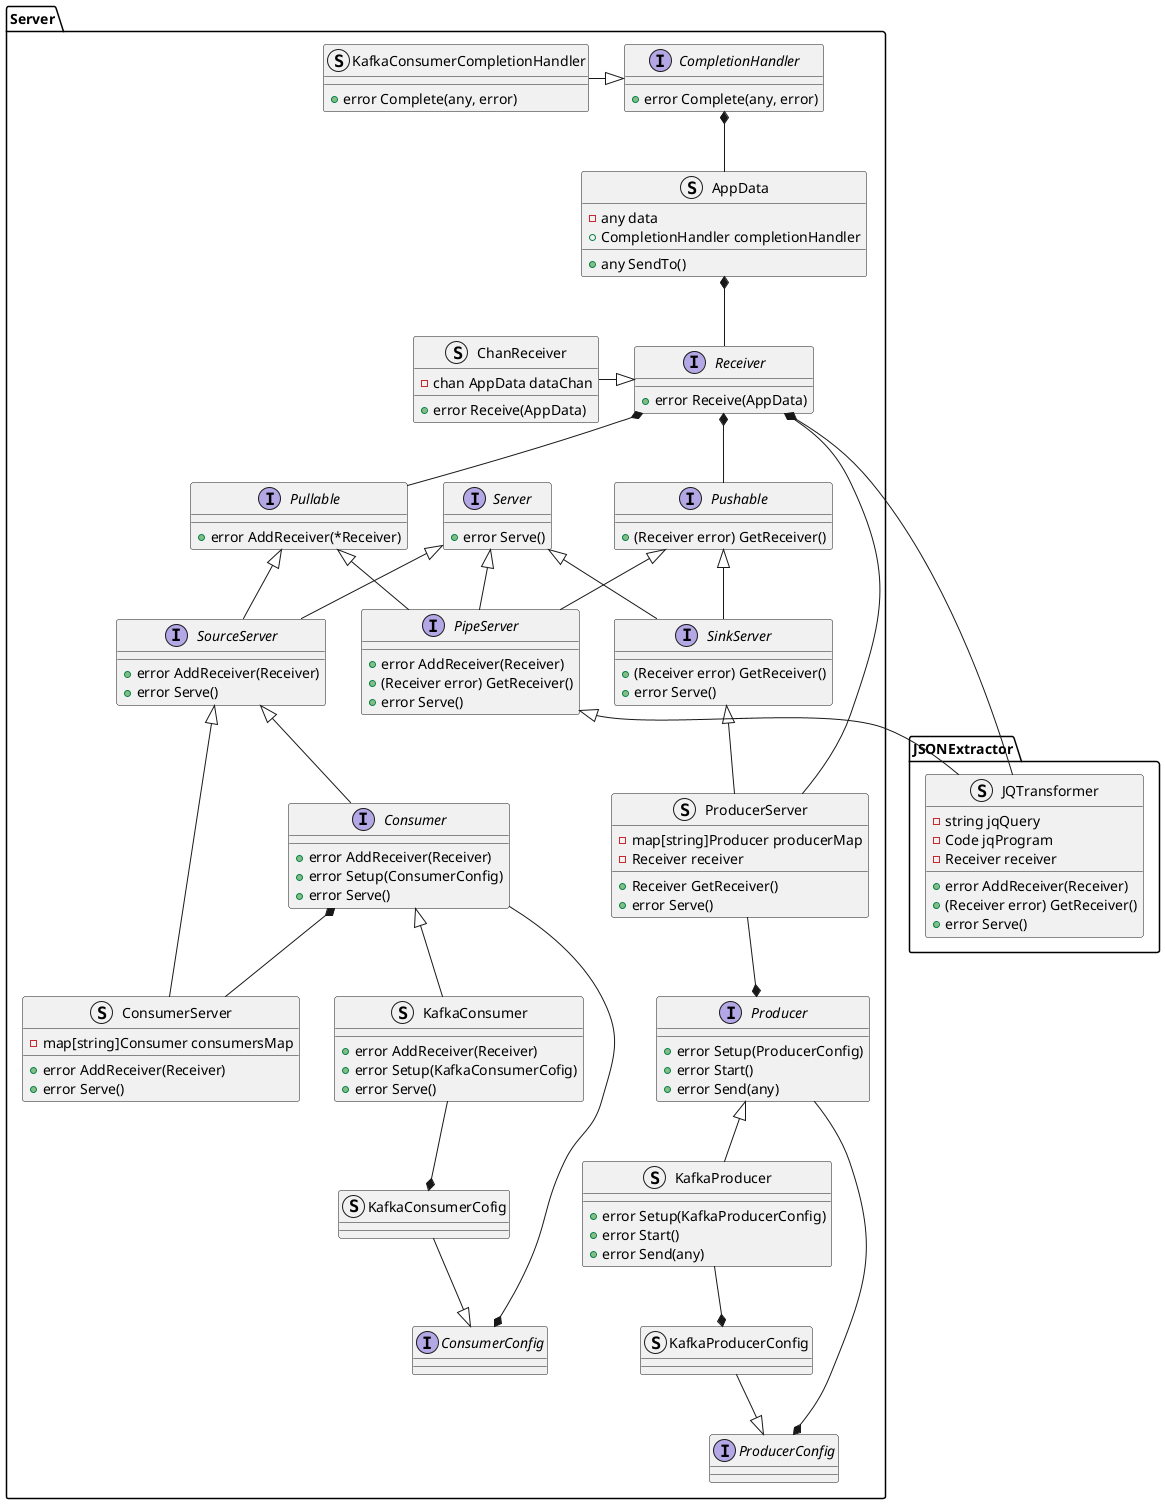 @startuml
namespace JSONExtractor {
    struct JQTransformer {
        -string jqQuery
        -Code jqProgram
        -Receiver receiver
        +error AddReceiver(Receiver)
        +(Receiver error) GetReceiver()
        +error Serve()
    }
}
namespace Server {
    interface CompletionHandler {
        +error Complete(any, error)
    }
    struct KafkaConsumerCompletionHandler {
        +error Complete(any, error)
    }
    struct AppData {
        -any data
        +CompletionHandler completionHandler
        +any SendTo()
    }
    interface Receiver {
        +error Receive(AppData)
    }
    struct ChanReceiver {
        -chan AppData dataChan
        +error Receive(AppData)
    }
    interface Server {
        +error Serve()
    }
    interface Pullable {
        +error AddReceiver(*Receiver)
    }
    interface Pushable {
        +(Receiver error) GetReceiver()
    }
    interface SourceServer {
        +error AddReceiver(Receiver)
        +error Serve()
    }
    interface SinkServer {
        +(Receiver error) GetReceiver()
        +error Serve()
    }
    interface PipeServer {
        +error AddReceiver(Receiver)
        +(Receiver error) GetReceiver()
        +error Serve()
    }
    interface Producer {
        +error Setup(ProducerConfig)
        +error Start()
        +error Send(any)
    }
    interface Consumer {
        +error AddReceiver(Receiver)
        +error Setup(ConsumerConfig)
        +error Serve()
    }
    struct KafkaConsumer {
        +error AddReceiver(Receiver)
        +error Setup(KafkaConsumerCofig)
        +error Serve()
    }
    struct KafkaProducer {
        +error Setup(KafkaProducerConfig)
        +error Start()
        +error Send(any)
    }
    struct ProducerServer {
        -map[string]Producer producerMap
        -Receiver receiver
        +Receiver GetReceiver()
        +error Serve()
    }
    struct ConsumerServer {
        -map[string]Consumer consumersMap
        +error AddReceiver(Receiver)
        +error Serve()
    }
    struct KafkaConsumerCofig
    struct KafkaProducerConfig
    interface ProducerConfig
    interface ConsumerConfig
}
Server.CompletionHandler *-- Server.AppData
Server.CompletionHandler <|-left- Server.KafkaConsumerCompletionHandler
Server.AppData *-- Server.Receiver
Server.Receiver *-- Server.Pullable
Server.Receiver *-- Server.Pushable
Server.Receiver <|-left- Server.ChanReceiver
Server.Server <|-- Server.SourceServer
Server.Pullable <|-- Server.SourceServer
Server.Server <|-- Server.SinkServer
Server.Pushable <|-- Server.SinkServer
Server.Pushable <|-- Server.PipeServer
Server.Pullable <|-- Server.PipeServer
Server.Server <|-- Server.PipeServer

Server.Producer <|-- Server.KafkaProducer
Server.Consumer <|-- Server.KafkaConsumer
Server.Producer *-up- Server.ProducerServer
Server.SinkServer <|-- Server.ProducerServer
Server.Receiver *-- Server.ProducerServer
Server.SourceServer <|-left- Server.ConsumerServer
Server.Consumer *-- Server.ConsumerServer
Server.SourceServer <|-down- Server.Consumer

Server.KafkaConsumerCofig *-up- Server.KafkaConsumer
Server.KafkaProducerConfig *-up- Server.KafkaProducer

Server.PipeServer <|-- JSONExtractor.JQTransformer
Server.Receiver *-- JSONExtractor.JQTransformer

Server.ProducerConfig <|-up- Server.KafkaProducerConfig
Server.ConsumerConfig <|-up- Server.KafkaConsumerCofig

Server.ConsumerConfig *-- Server.Consumer
Server.ProducerConfig *-- Server.Producer
@enduml